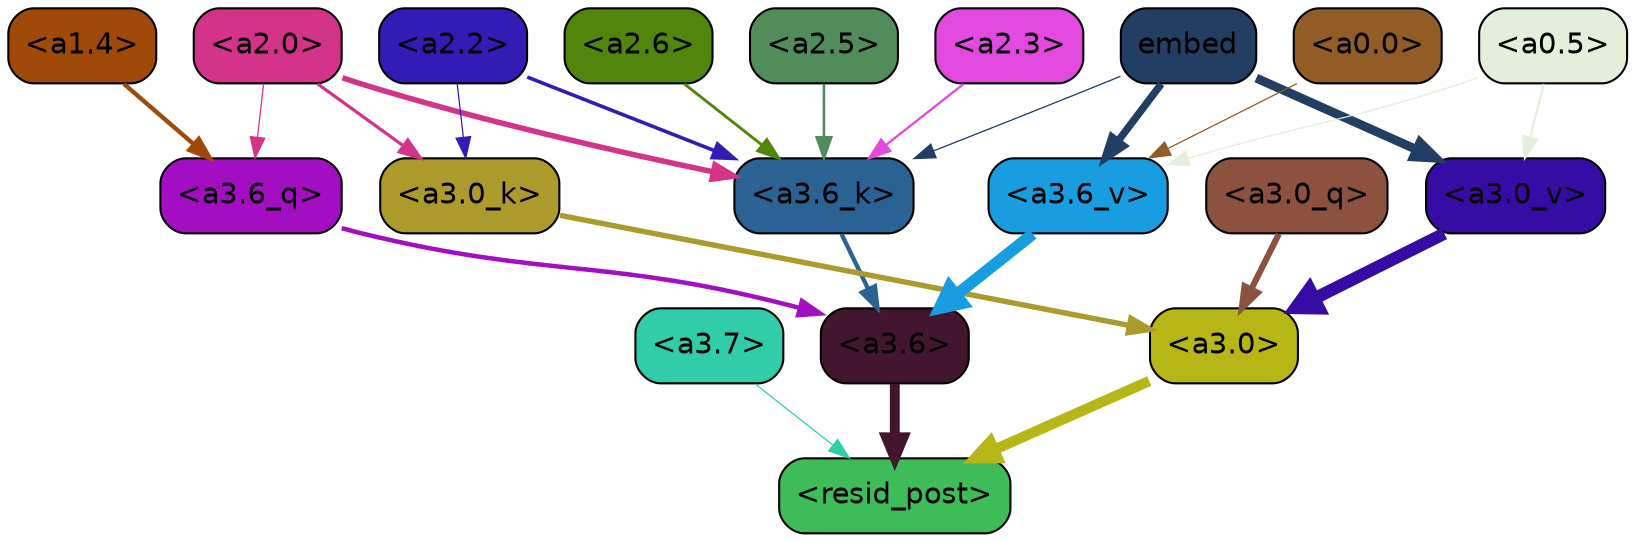strict digraph "" {
	graph [bgcolor=transparent,
		layout=dot,
		overlap=false,
		splines=true
	];
	"<a3.7>"	[color=black,
		fillcolor="#31cda8",
		fontname=Helvetica,
		shape=box,
		style="filled, rounded"];
	"<resid_post>"	[color=black,
		fillcolor="#3dbc58",
		fontname=Helvetica,
		shape=box,
		style="filled, rounded"];
	"<a3.7>" -> "<resid_post>"	[color="#31cda8",
		penwidth=0.6];
	"<a3.6>"	[color=black,
		fillcolor="#431630",
		fontname=Helvetica,
		shape=box,
		style="filled, rounded"];
	"<a3.6>" -> "<resid_post>"	[color="#431630",
		penwidth=4.748674273490906];
	"<a3.0>"	[color=black,
		fillcolor="#b6b716",
		fontname=Helvetica,
		shape=box,
		style="filled, rounded"];
	"<a3.0>" -> "<resid_post>"	[color="#b6b716",
		penwidth=5.004031300544739];
	"<a3.6_q>"	[color=black,
		fillcolor="#a30ec2",
		fontname=Helvetica,
		shape=box,
		style="filled, rounded"];
	"<a3.6_q>" -> "<a3.6>"	[color="#a30ec2",
		penwidth=2.1656854450702667];
	"<a3.0_q>"	[color=black,
		fillcolor="#8c523f",
		fontname=Helvetica,
		shape=box,
		style="filled, rounded"];
	"<a3.0_q>" -> "<a3.0>"	[color="#8c523f",
		penwidth=2.95696559548378];
	"<a3.6_k>"	[color=black,
		fillcolor="#2a6294",
		fontname=Helvetica,
		shape=box,
		style="filled, rounded"];
	"<a3.6_k>" -> "<a3.6>"	[color="#2a6294",
		penwidth=2.086437076330185];
	"<a3.0_k>"	[color=black,
		fillcolor="#ad9a2d",
		fontname=Helvetica,
		shape=box,
		style="filled, rounded"];
	"<a3.0_k>" -> "<a3.0>"	[color="#ad9a2d",
		penwidth=2.5988530814647675];
	"<a3.6_v>"	[color=black,
		fillcolor="#179de0",
		fontname=Helvetica,
		shape=box,
		style="filled, rounded"];
	"<a3.6_v>" -> "<a3.6>"	[color="#179de0",
		penwidth=5.669987380504608];
	"<a3.0_v>"	[color=black,
		fillcolor="#350da5",
		fontname=Helvetica,
		shape=box,
		style="filled, rounded"];
	"<a3.0_v>" -> "<a3.0>"	[color="#350da5",
		penwidth=5.9515902400016785];
	"<a2.0>"	[color=black,
		fillcolor="#d33389",
		fontname=Helvetica,
		shape=box,
		style="filled, rounded"];
	"<a2.0>" -> "<a3.6_q>"	[color="#d33389",
		penwidth=0.6];
	"<a2.0>" -> "<a3.6_k>"	[color="#d33389",
		penwidth=2.6423546075820923];
	"<a2.0>" -> "<a3.0_k>"	[color="#d33389",
		penwidth=1.5482127666473389];
	"<a1.4>"	[color=black,
		fillcolor="#9f4a08",
		fontname=Helvetica,
		shape=box,
		style="filled, rounded"];
	"<a1.4>" -> "<a3.6_q>"	[color="#9f4a08",
		penwidth=2.1035547256469727];
	"<a2.6>"	[color=black,
		fillcolor="#51850c",
		fontname=Helvetica,
		shape=box,
		style="filled, rounded"];
	"<a2.6>" -> "<a3.6_k>"	[color="#51850c",
		penwidth=1.3718644380569458];
	"<a2.5>"	[color=black,
		fillcolor="#518d5b",
		fontname=Helvetica,
		shape=box,
		style="filled, rounded"];
	"<a2.5>" -> "<a3.6_k>"	[color="#518d5b",
		penwidth=1.231603980064392];
	"<a2.3>"	[color=black,
		fillcolor="#e249de",
		fontname=Helvetica,
		shape=box,
		style="filled, rounded"];
	"<a2.3>" -> "<a3.6_k>"	[color="#e249de",
		penwidth=1.1117559671401978];
	"<a2.2>"	[color=black,
		fillcolor="#331cb5",
		fontname=Helvetica,
		shape=box,
		style="filled, rounded"];
	"<a2.2>" -> "<a3.6_k>"	[color="#331cb5",
		penwidth=1.7315057516098022];
	"<a2.2>" -> "<a3.0_k>"	[color="#331cb5",
		penwidth=0.6];
	embed	[color=black,
		fillcolor="#233e63",
		fontname=Helvetica,
		shape=box,
		style="filled, rounded"];
	embed -> "<a3.6_k>"	[color="#233e63",
		penwidth=0.6229734420776367];
	embed -> "<a3.6_v>"	[color="#233e63",
		penwidth=3.56406831741333];
	embed -> "<a3.0_v>"	[color="#233e63",
		penwidth=4.293717980384827];
	"<a0.5>"	[color=black,
		fillcolor="#e4efdb",
		fontname=Helvetica,
		shape=box,
		style="filled, rounded"];
	"<a0.5>" -> "<a3.6_v>"	[color="#e4efdb",
		penwidth=0.6];
	"<a0.5>" -> "<a3.0_v>"	[color="#e4efdb",
		penwidth=0.9916514158248901];
	"<a0.0>"	[color=black,
		fillcolor="#915c25",
		fontname=Helvetica,
		shape=box,
		style="filled, rounded"];
	"<a0.0>" -> "<a3.6_v>"	[color="#915c25",
		penwidth=0.6];
}
